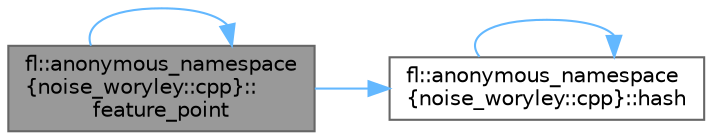 digraph "fl::anonymous_namespace{noise_woryley::cpp}::feature_point"
{
 // INTERACTIVE_SVG=YES
 // LATEX_PDF_SIZE
  bgcolor="transparent";
  edge [fontname=Helvetica,fontsize=10,labelfontname=Helvetica,labelfontsize=10];
  node [fontname=Helvetica,fontsize=10,shape=box,height=0.2,width=0.4];
  rankdir="LR";
  Node1 [id="Node000001",label="fl::anonymous_namespace\l\{noise_woryley::cpp\}::\lfeature_point",height=0.2,width=0.4,color="gray40", fillcolor="grey60", style="filled", fontcolor="black",tooltip=" "];
  Node1 -> Node1 [id="edge1_Node000001_Node000001",color="steelblue1",style="solid",tooltip=" "];
  Node1 -> Node2 [id="edge2_Node000001_Node000002",color="steelblue1",style="solid",tooltip=" "];
  Node2 [id="Node000002",label="fl::anonymous_namespace\l\{noise_woryley::cpp\}::hash",height=0.2,width=0.4,color="grey40", fillcolor="white", style="filled",URL="$d5/d4a/namespacefl_1_1anonymous__namespace_02noise__woryley_8cpp_03_aeb220c45d779bd04886a1c07967a5e1d.html#aeb220c45d779bd04886a1c07967a5e1d",tooltip=" "];
  Node2 -> Node2 [id="edge3_Node000002_Node000002",color="steelblue1",style="solid",tooltip=" "];
}
